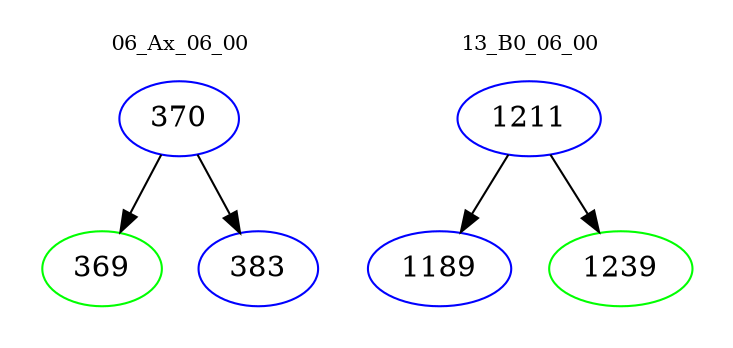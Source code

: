 digraph{
subgraph cluster_0 {
color = white
label = "06_Ax_06_00";
fontsize=10;
T0_370 [label="370", color="blue"]
T0_370 -> T0_369 [color="black"]
T0_369 [label="369", color="green"]
T0_370 -> T0_383 [color="black"]
T0_383 [label="383", color="blue"]
}
subgraph cluster_1 {
color = white
label = "13_B0_06_00";
fontsize=10;
T1_1211 [label="1211", color="blue"]
T1_1211 -> T1_1189 [color="black"]
T1_1189 [label="1189", color="blue"]
T1_1211 -> T1_1239 [color="black"]
T1_1239 [label="1239", color="green"]
}
}
